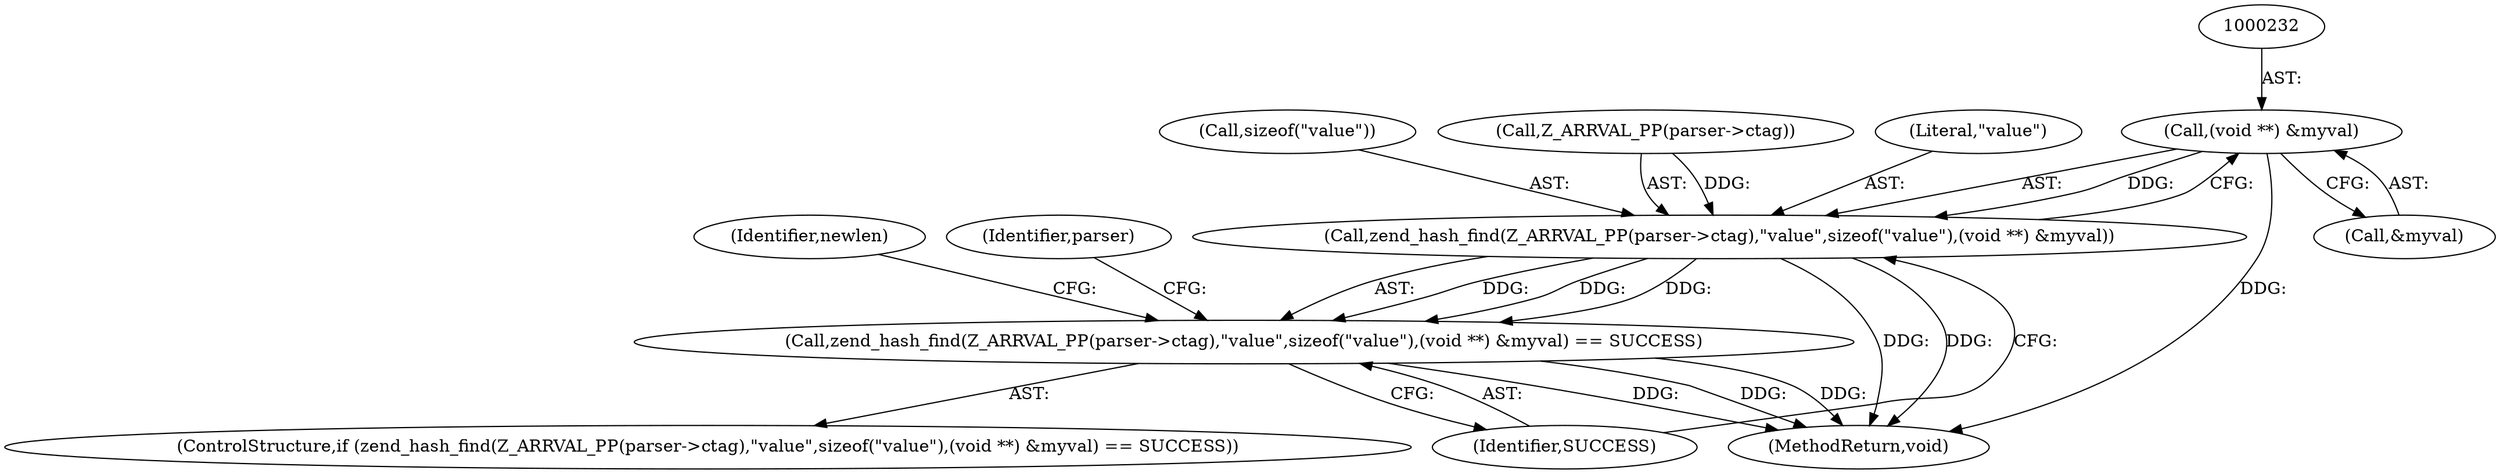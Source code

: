 digraph "0_php_dccda88f27a084bcbbb30198ace12b4e7ae961cc_4@pointer" {
"1000231" [label="(Call,(void **) &myval)"];
"1000223" [label="(Call,zend_hash_find(Z_ARRVAL_PP(parser->ctag),\"value\",sizeof(\"value\"),(void **) &myval))"];
"1000222" [label="(Call,zend_hash_find(Z_ARRVAL_PP(parser->ctag),\"value\",sizeof(\"value\"),(void **) &myval) == SUCCESS)"];
"1000222" [label="(Call,zend_hash_find(Z_ARRVAL_PP(parser->ctag),\"value\",sizeof(\"value\"),(void **) &myval) == SUCCESS)"];
"1000239" [label="(Identifier,newlen)"];
"1000229" [label="(Call,sizeof(\"value\"))"];
"1000274" [label="(Identifier,parser)"];
"1000231" [label="(Call,(void **) &myval)"];
"1000224" [label="(Call,Z_ARRVAL_PP(parser->ctag))"];
"1000221" [label="(ControlStructure,if (zend_hash_find(Z_ARRVAL_PP(parser->ctag),\"value\",sizeof(\"value\"),(void **) &myval) == SUCCESS))"];
"1000235" [label="(Identifier,SUCCESS)"];
"1000228" [label="(Literal,\"value\")"];
"1000465" [label="(MethodReturn,void)"];
"1000233" [label="(Call,&myval)"];
"1000223" [label="(Call,zend_hash_find(Z_ARRVAL_PP(parser->ctag),\"value\",sizeof(\"value\"),(void **) &myval))"];
"1000231" -> "1000223"  [label="AST: "];
"1000231" -> "1000233"  [label="CFG: "];
"1000232" -> "1000231"  [label="AST: "];
"1000233" -> "1000231"  [label="AST: "];
"1000223" -> "1000231"  [label="CFG: "];
"1000231" -> "1000465"  [label="DDG: "];
"1000231" -> "1000223"  [label="DDG: "];
"1000223" -> "1000222"  [label="AST: "];
"1000224" -> "1000223"  [label="AST: "];
"1000228" -> "1000223"  [label="AST: "];
"1000229" -> "1000223"  [label="AST: "];
"1000235" -> "1000223"  [label="CFG: "];
"1000223" -> "1000465"  [label="DDG: "];
"1000223" -> "1000465"  [label="DDG: "];
"1000223" -> "1000222"  [label="DDG: "];
"1000223" -> "1000222"  [label="DDG: "];
"1000223" -> "1000222"  [label="DDG: "];
"1000224" -> "1000223"  [label="DDG: "];
"1000222" -> "1000221"  [label="AST: "];
"1000222" -> "1000235"  [label="CFG: "];
"1000235" -> "1000222"  [label="AST: "];
"1000239" -> "1000222"  [label="CFG: "];
"1000274" -> "1000222"  [label="CFG: "];
"1000222" -> "1000465"  [label="DDG: "];
"1000222" -> "1000465"  [label="DDG: "];
"1000222" -> "1000465"  [label="DDG: "];
}
